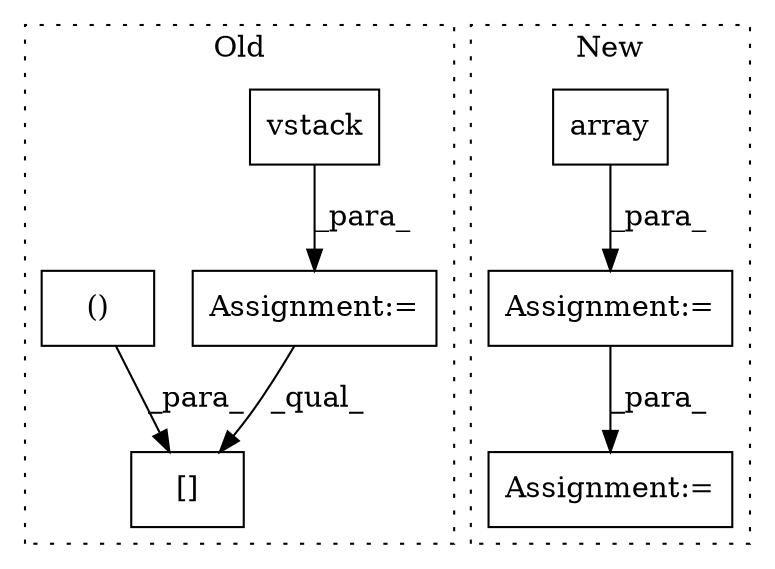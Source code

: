 digraph G {
subgraph cluster0 {
1 [label="vstack" a="32" s="1404,1448" l="7,1" shape="box"];
3 [label="Assignment:=" a="7" s="1383" l="1" shape="box"];
4 [label="[]" a="2" s="1622,1674" l="11,2" shape="box"];
5 [label="()" a="106" s="1633" l="41" shape="box"];
label = "Old";
style="dotted";
}
subgraph cluster1 {
2 [label="array" a="32" s="2135,2187" l="6,1" shape="box"];
6 [label="Assignment:=" a="7" s="2128" l="1" shape="box"];
7 [label="Assignment:=" a="7" s="2201" l="1" shape="box"];
label = "New";
style="dotted";
}
1 -> 3 [label="_para_"];
2 -> 6 [label="_para_"];
3 -> 4 [label="_qual_"];
5 -> 4 [label="_para_"];
6 -> 7 [label="_para_"];
}